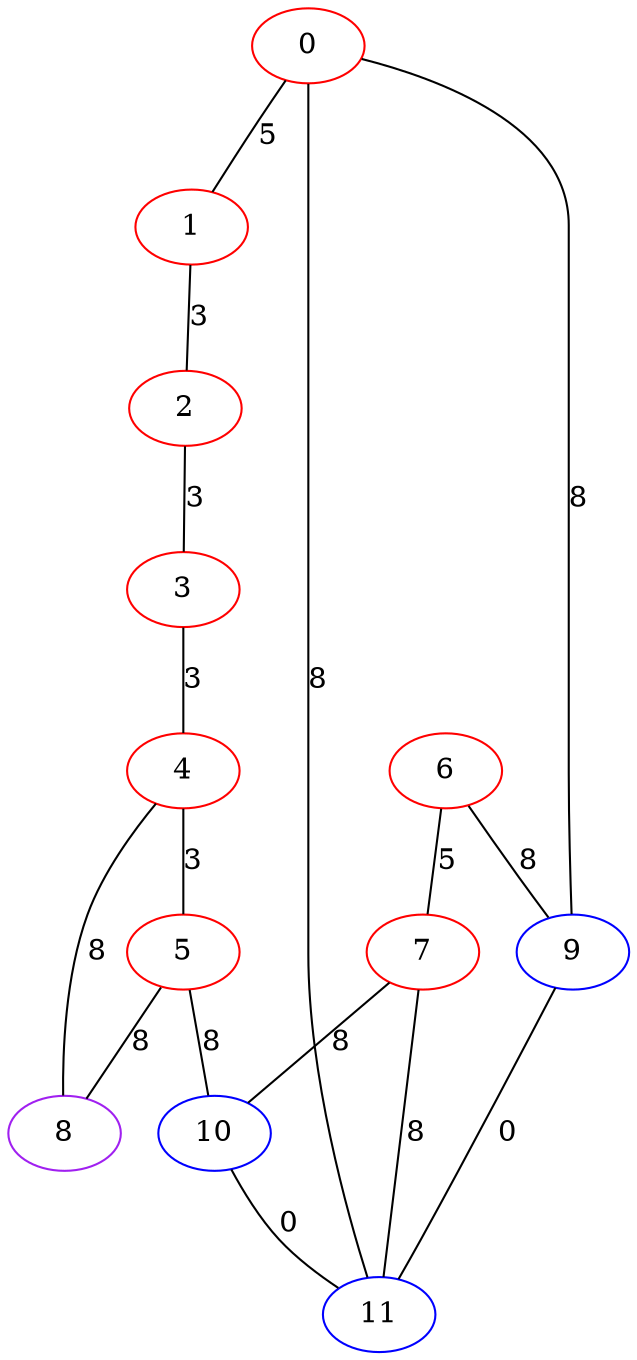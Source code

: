 graph "" {
0 [color=red, weight=1];
1 [color=red, weight=1];
2 [color=red, weight=1];
3 [color=red, weight=1];
4 [color=red, weight=1];
5 [color=red, weight=1];
6 [color=red, weight=1];
7 [color=red, weight=1];
8 [color=purple, weight=4];
9 [color=blue, weight=3];
10 [color=blue, weight=3];
11 [color=blue, weight=3];
0 -- 1  [key=0, label=5];
0 -- 11  [key=0, label=8];
0 -- 9  [key=0, label=8];
1 -- 2  [key=0, label=3];
2 -- 3  [key=0, label=3];
3 -- 4  [key=0, label=3];
4 -- 8  [key=0, label=8];
4 -- 5  [key=0, label=3];
5 -- 8  [key=0, label=8];
5 -- 10  [key=0, label=8];
6 -- 9  [key=0, label=8];
6 -- 7  [key=0, label=5];
7 -- 10  [key=0, label=8];
7 -- 11  [key=0, label=8];
9 -- 11  [key=0, label=0];
10 -- 11  [key=0, label=0];
}
